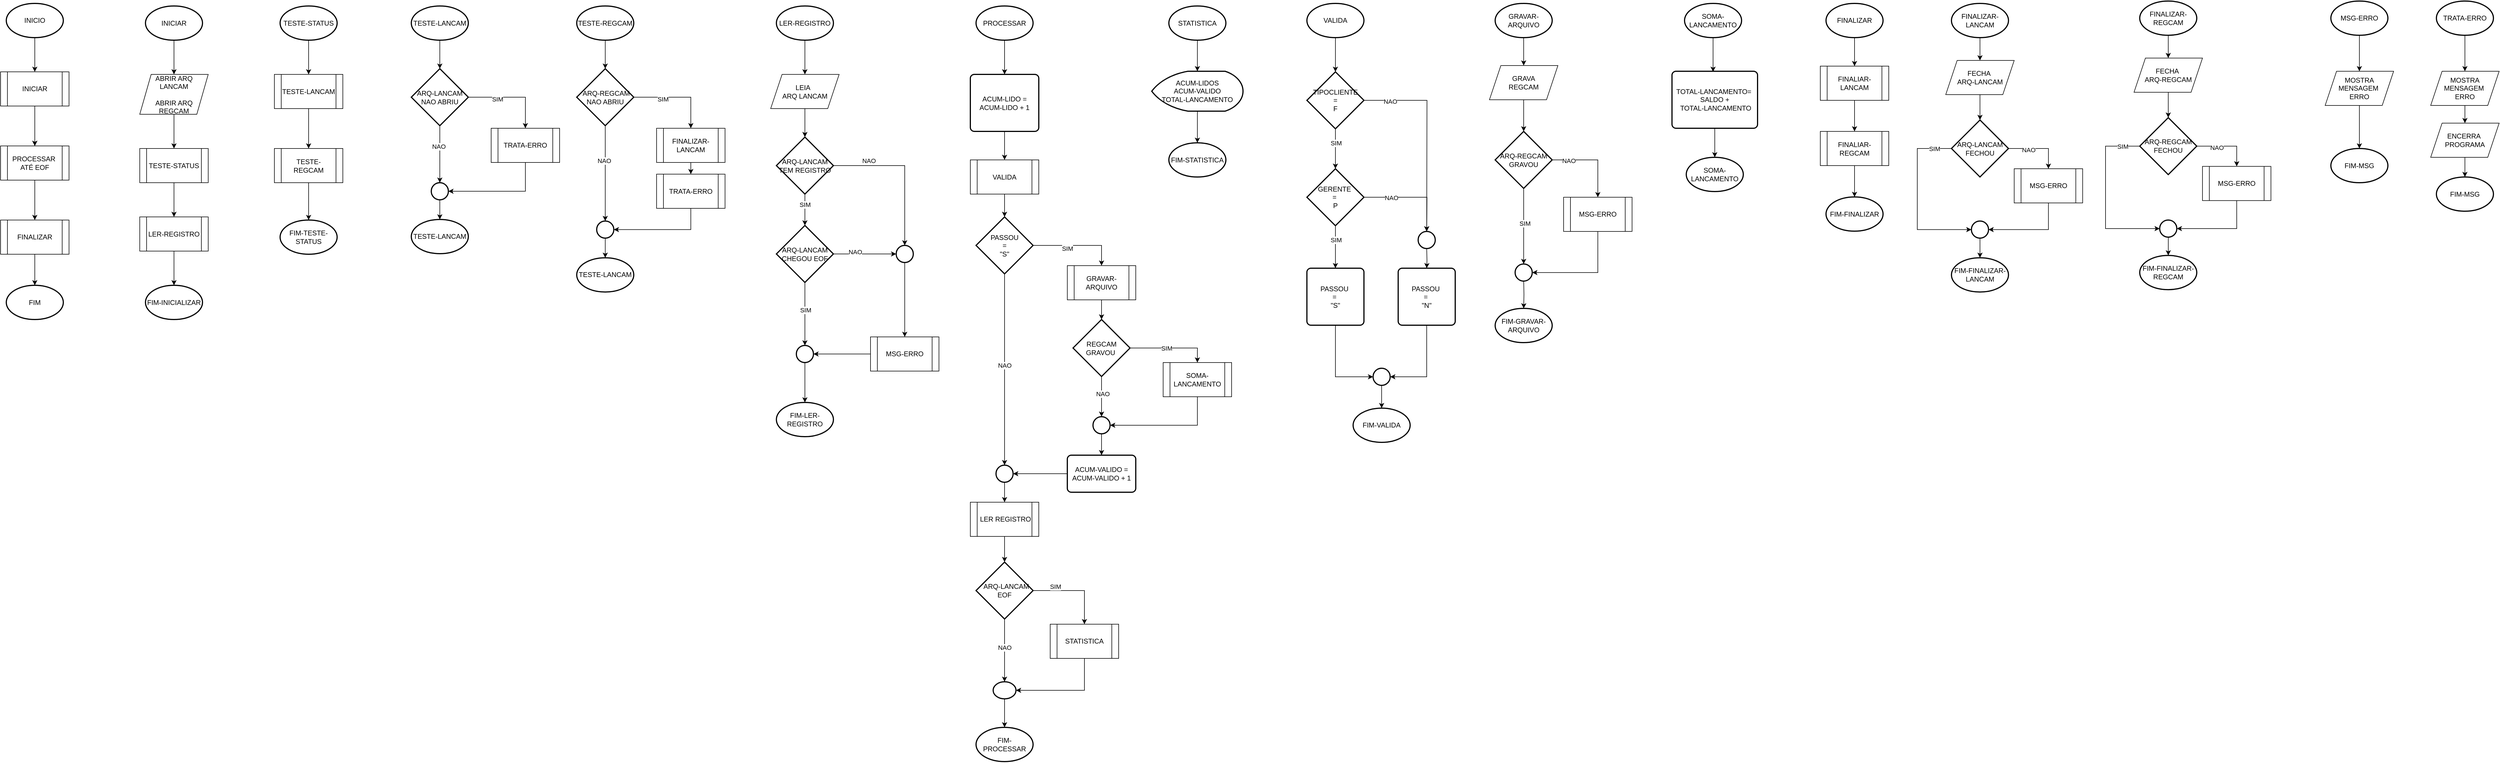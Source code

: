 <mxfile version="24.5.3" type="device">
  <diagram name="PRINCIPAL" id="Pz2ejgBKETDfGewVfoZf">
    <mxGraphModel dx="1053" dy="1142" grid="1" gridSize="10" guides="1" tooltips="1" connect="1" arrows="1" fold="1" page="1" pageScale="1" pageWidth="827" pageHeight="1169" math="0" shadow="0">
      <root>
        <mxCell id="0" />
        <mxCell id="1" parent="0" />
        <mxCell id="Fb8rGU0Vb5hr_vx5dvEx-1" value="" style="edgeStyle=orthogonalEdgeStyle;rounded=0;orthogonalLoop=1;jettySize=auto;html=1;" parent="1" source="Fb8rGU0Vb5hr_vx5dvEx-2" target="Fb8rGU0Vb5hr_vx5dvEx-9" edge="1">
          <mxGeometry relative="1" as="geometry" />
        </mxCell>
        <mxCell id="Fb8rGU0Vb5hr_vx5dvEx-2" value="INICIO" style="strokeWidth=2;html=1;shape=mxgraph.flowchart.start_1;whiteSpace=wrap;" parent="1" vertex="1">
          <mxGeometry x="60" y="20" width="100" height="60" as="geometry" />
        </mxCell>
        <mxCell id="Fb8rGU0Vb5hr_vx5dvEx-3" value="" style="edgeStyle=orthogonalEdgeStyle;rounded=0;orthogonalLoop=1;jettySize=auto;html=1;" parent="1" source="Fb8rGU0Vb5hr_vx5dvEx-4" target="Fb8rGU0Vb5hr_vx5dvEx-10" edge="1">
          <mxGeometry relative="1" as="geometry" />
        </mxCell>
        <UserObject label="FINALIZAR" id="Fb8rGU0Vb5hr_vx5dvEx-4">
          <mxCell style="shape=process;whiteSpace=wrap;html=1;backgroundOutline=1;" parent="1" vertex="1">
            <mxGeometry x="50" y="400" width="120" height="60" as="geometry" />
          </mxCell>
        </UserObject>
        <mxCell id="Fb8rGU0Vb5hr_vx5dvEx-5" value="" style="edgeStyle=orthogonalEdgeStyle;rounded=0;orthogonalLoop=1;jettySize=auto;html=1;" parent="1" source="Fb8rGU0Vb5hr_vx5dvEx-6" target="Fb8rGU0Vb5hr_vx5dvEx-4" edge="1">
          <mxGeometry relative="1" as="geometry" />
        </mxCell>
        <UserObject label="PROCESSAR&amp;nbsp;&lt;div&gt;ATÉ EOF&lt;/div&gt;" id="Fb8rGU0Vb5hr_vx5dvEx-6">
          <mxCell style="shape=process;whiteSpace=wrap;html=1;backgroundOutline=1;" parent="1" vertex="1">
            <mxGeometry x="50" y="270" width="120" height="60" as="geometry" />
          </mxCell>
        </UserObject>
        <mxCell id="Fb8rGU0Vb5hr_vx5dvEx-7" value="" style="edgeStyle=orthogonalEdgeStyle;rounded=0;orthogonalLoop=1;jettySize=auto;html=1;" parent="1" source="Fb8rGU0Vb5hr_vx5dvEx-9" target="Fb8rGU0Vb5hr_vx5dvEx-6" edge="1">
          <mxGeometry relative="1" as="geometry" />
        </mxCell>
        <mxCell id="Fb8rGU0Vb5hr_vx5dvEx-8" value="" style="edgeStyle=orthogonalEdgeStyle;rounded=0;orthogonalLoop=1;jettySize=auto;html=1;" parent="1" source="Fb8rGU0Vb5hr_vx5dvEx-9" target="Fb8rGU0Vb5hr_vx5dvEx-6" edge="1">
          <mxGeometry relative="1" as="geometry" />
        </mxCell>
        <UserObject label="INICIAR" id="Fb8rGU0Vb5hr_vx5dvEx-9">
          <mxCell style="shape=process;whiteSpace=wrap;html=1;backgroundOutline=1;" parent="1" vertex="1">
            <mxGeometry x="50" y="140" width="120" height="60" as="geometry" />
          </mxCell>
        </UserObject>
        <mxCell id="Fb8rGU0Vb5hr_vx5dvEx-10" value="FIM" style="strokeWidth=2;html=1;shape=mxgraph.flowchart.start_1;whiteSpace=wrap;" parent="1" vertex="1">
          <mxGeometry x="60" y="514.5" width="100" height="60" as="geometry" />
        </mxCell>
        <mxCell id="Fb8rGU0Vb5hr_vx5dvEx-11" value="" style="edgeStyle=orthogonalEdgeStyle;rounded=0;orthogonalLoop=1;jettySize=auto;html=1;" parent="1" source="Fb8rGU0Vb5hr_vx5dvEx-12" target="Fb8rGU0Vb5hr_vx5dvEx-14" edge="1">
          <mxGeometry relative="1" as="geometry" />
        </mxCell>
        <mxCell id="Fb8rGU0Vb5hr_vx5dvEx-12" value="INICIAR" style="strokeWidth=2;html=1;shape=mxgraph.flowchart.start_1;whiteSpace=wrap;" parent="1" vertex="1">
          <mxGeometry x="304" y="24.5" width="100" height="60" as="geometry" />
        </mxCell>
        <mxCell id="DAHMAMu0Ol-qw6mLWcHy-2" value="" style="edgeStyle=orthogonalEdgeStyle;rounded=0;orthogonalLoop=1;jettySize=auto;html=1;" parent="1" source="Fb8rGU0Vb5hr_vx5dvEx-14" target="DAHMAMu0Ol-qw6mLWcHy-1" edge="1">
          <mxGeometry relative="1" as="geometry" />
        </mxCell>
        <mxCell id="Fb8rGU0Vb5hr_vx5dvEx-14" value="ABRIR ARQ&lt;div&gt;LANCAM&lt;/div&gt;&lt;div&gt;&lt;br&gt;&lt;/div&gt;&lt;div&gt;ABRIR ARQ&lt;/div&gt;&lt;div&gt;REGCAM&lt;/div&gt;" style="shape=parallelogram;perimeter=parallelogramPerimeter;whiteSpace=wrap;html=1;fixedSize=1;" parent="1" vertex="1">
          <mxGeometry x="294" y="144.5" width="120" height="70" as="geometry" />
        </mxCell>
        <mxCell id="Fb8rGU0Vb5hr_vx5dvEx-20" value="FIM-INICIALIZAR" style="strokeWidth=2;html=1;shape=mxgraph.flowchart.start_1;whiteSpace=wrap;" parent="1" vertex="1">
          <mxGeometry x="304" y="514.5" width="100" height="60" as="geometry" />
        </mxCell>
        <mxCell id="Fb8rGU0Vb5hr_vx5dvEx-24" value="" style="edgeStyle=orthogonalEdgeStyle;rounded=0;orthogonalLoop=1;jettySize=auto;html=1;" parent="1" source="Fb8rGU0Vb5hr_vx5dvEx-25" target="Fb8rGU0Vb5hr_vx5dvEx-27" edge="1">
          <mxGeometry relative="1" as="geometry" />
        </mxCell>
        <mxCell id="Fb8rGU0Vb5hr_vx5dvEx-25" value="PROCESSAR" style="strokeWidth=2;html=1;shape=mxgraph.flowchart.start_1;whiteSpace=wrap;" parent="1" vertex="1">
          <mxGeometry x="1760" y="24.5" width="100" height="60" as="geometry" />
        </mxCell>
        <mxCell id="DAHMAMu0Ol-qw6mLWcHy-57" value="" style="edgeStyle=orthogonalEdgeStyle;rounded=0;orthogonalLoop=1;jettySize=auto;html=1;" parent="1" source="Fb8rGU0Vb5hr_vx5dvEx-27" target="DAHMAMu0Ol-qw6mLWcHy-56" edge="1">
          <mxGeometry relative="1" as="geometry" />
        </mxCell>
        <mxCell id="Fb8rGU0Vb5hr_vx5dvEx-27" value="ACUM-LIDO = ACUM-LIDO + 1" style="rounded=1;whiteSpace=wrap;html=1;absoluteArcSize=1;arcSize=14;strokeWidth=2;" parent="1" vertex="1">
          <mxGeometry x="1750" y="144.5" width="120" height="100" as="geometry" />
        </mxCell>
        <mxCell id="Fb8rGU0Vb5hr_vx5dvEx-28" value="FIM-PROCESSAR" style="strokeWidth=2;html=1;shape=mxgraph.flowchart.start_1;whiteSpace=wrap;" parent="1" vertex="1">
          <mxGeometry x="1760" y="1290" width="100" height="60" as="geometry" />
        </mxCell>
        <mxCell id="DAHMAMu0Ol-qw6mLWcHy-101" value="" style="edgeStyle=orthogonalEdgeStyle;rounded=0;orthogonalLoop=1;jettySize=auto;html=1;" parent="1" source="Fb8rGU0Vb5hr_vx5dvEx-30" target="DAHMAMu0Ol-qw6mLWcHy-99" edge="1">
          <mxGeometry relative="1" as="geometry" />
        </mxCell>
        <mxCell id="Fb8rGU0Vb5hr_vx5dvEx-30" value="FINALIZAR" style="strokeWidth=2;html=1;shape=mxgraph.flowchart.start_1;whiteSpace=wrap;" parent="1" vertex="1">
          <mxGeometry x="3250" y="20" width="100" height="60" as="geometry" />
        </mxCell>
        <mxCell id="Fb8rGU0Vb5hr_vx5dvEx-36" value="SOMA-LANCAMENTO" style="strokeWidth=2;html=1;shape=mxgraph.flowchart.start_1;whiteSpace=wrap;" parent="1" vertex="1">
          <mxGeometry x="3002" y="20" width="100" height="60" as="geometry" />
        </mxCell>
        <mxCell id="Fb8rGU0Vb5hr_vx5dvEx-37" value="" style="edgeStyle=orthogonalEdgeStyle;rounded=0;orthogonalLoop=1;jettySize=auto;html=1;" parent="1" source="Fb8rGU0Vb5hr_vx5dvEx-36" edge="1">
          <mxGeometry relative="1" as="geometry">
            <mxPoint x="3052" y="80" as="sourcePoint" />
            <mxPoint x="3052" y="140" as="targetPoint" />
          </mxGeometry>
        </mxCell>
        <mxCell id="Fb8rGU0Vb5hr_vx5dvEx-38" value="SOMA-LANCAMENTO" style="strokeWidth=2;html=1;shape=mxgraph.flowchart.start_1;whiteSpace=wrap;" parent="1" vertex="1">
          <mxGeometry x="3005" y="290" width="100" height="60" as="geometry" />
        </mxCell>
        <mxCell id="Fb8rGU0Vb5hr_vx5dvEx-48" value="" style="edgeStyle=orthogonalEdgeStyle;rounded=0;orthogonalLoop=1;jettySize=auto;html=1;exitX=0.5;exitY=1;exitDx=0;exitDy=0;exitPerimeter=0;" parent="1" source="Fb8rGU0Vb5hr_vx5dvEx-49" target="Fb8rGU0Vb5hr_vx5dvEx-51" edge="1">
          <mxGeometry relative="1" as="geometry" />
        </mxCell>
        <mxCell id="Fb8rGU0Vb5hr_vx5dvEx-49" value="MSG-ERRO" style="strokeWidth=2;html=1;shape=mxgraph.flowchart.start_1;whiteSpace=wrap;" parent="1" vertex="1">
          <mxGeometry x="4135" y="15.87" width="100" height="60" as="geometry" />
        </mxCell>
        <mxCell id="Fb8rGU0Vb5hr_vx5dvEx-50" value="" style="edgeStyle=orthogonalEdgeStyle;rounded=0;orthogonalLoop=1;jettySize=auto;html=1;" parent="1" source="Fb8rGU0Vb5hr_vx5dvEx-51" target="Fb8rGU0Vb5hr_vx5dvEx-52" edge="1">
          <mxGeometry relative="1" as="geometry" />
        </mxCell>
        <mxCell id="Fb8rGU0Vb5hr_vx5dvEx-51" value="MOSTRA MENSAGEM&amp;nbsp;&lt;div&gt;ERRO&lt;/div&gt;" style="shape=parallelogram;perimeter=parallelogramPerimeter;whiteSpace=wrap;html=1;fixedSize=1;" parent="1" vertex="1">
          <mxGeometry x="4125" y="139" width="120" height="60" as="geometry" />
        </mxCell>
        <mxCell id="Fb8rGU0Vb5hr_vx5dvEx-52" value="FIM-MSG" style="strokeWidth=2;html=1;shape=mxgraph.flowchart.start_1;whiteSpace=wrap;" parent="1" vertex="1">
          <mxGeometry x="4135" y="274.5" width="100" height="60" as="geometry" />
        </mxCell>
        <mxCell id="DAHMAMu0Ol-qw6mLWcHy-60" style="edgeStyle=orthogonalEdgeStyle;rounded=0;orthogonalLoop=1;jettySize=auto;html=1;entryX=0.5;entryY=0;entryDx=0;entryDy=0;" parent="1" source="Fb8rGU0Vb5hr_vx5dvEx-53" target="DAHMAMu0Ol-qw6mLWcHy-59" edge="1">
          <mxGeometry relative="1" as="geometry" />
        </mxCell>
        <mxCell id="DAHMAMu0Ol-qw6mLWcHy-61" value="SIM" style="edgeLabel;html=1;align=center;verticalAlign=middle;resizable=0;points=[];" parent="DAHMAMu0Ol-qw6mLWcHy-60" vertex="1" connectable="0">
          <mxGeometry x="-0.241" y="-5" relative="1" as="geometry">
            <mxPoint x="1" as="offset" />
          </mxGeometry>
        </mxCell>
        <mxCell id="Fb8rGU0Vb5hr_vx5dvEx-53" value="PASSOU&lt;div&gt;=&lt;/div&gt;&lt;div&gt;&quot;S&quot;&lt;/div&gt;" style="strokeWidth=2;html=1;shape=mxgraph.flowchart.decision;whiteSpace=wrap;" parent="1" vertex="1">
          <mxGeometry x="1760" y="394.5" width="100" height="100" as="geometry" />
        </mxCell>
        <mxCell id="Fb8rGU0Vb5hr_vx5dvEx-54" value="" style="edgeStyle=orthogonalEdgeStyle;rounded=0;orthogonalLoop=1;jettySize=auto;html=1;" parent="1" source="Fb8rGU0Vb5hr_vx5dvEx-55" target="Fb8rGU0Vb5hr_vx5dvEx-38" edge="1">
          <mxGeometry relative="1" as="geometry" />
        </mxCell>
        <mxCell id="Fb8rGU0Vb5hr_vx5dvEx-55" value="TOTAL-LANCAMENTO=&amp;nbsp;&lt;div&gt;SALDO +&lt;div&gt;&amp;nbsp;TOTAL-LANCAMENTO&lt;/div&gt;&lt;/div&gt;" style="rounded=1;whiteSpace=wrap;html=1;absoluteArcSize=1;arcSize=14;strokeWidth=2;" parent="1" vertex="1">
          <mxGeometry x="2980" y="139" width="150" height="100" as="geometry" />
        </mxCell>
        <mxCell id="Fb8rGU0Vb5hr_vx5dvEx-61" style="edgeStyle=orthogonalEdgeStyle;rounded=0;orthogonalLoop=1;jettySize=auto;html=1;entryX=0.5;entryY=0;entryDx=0;entryDy=0;entryPerimeter=0;" parent="1" source="Fb8rGU0Vb5hr_vx5dvEx-53" target="DRe-W-lcG_uYv3L1L5YB-7" edge="1">
          <mxGeometry relative="1" as="geometry">
            <mxPoint x="1810" y="825" as="targetPoint" />
          </mxGeometry>
        </mxCell>
        <mxCell id="Fb8rGU0Vb5hr_vx5dvEx-62" value="NAO" style="edgeLabel;html=1;align=center;verticalAlign=middle;resizable=0;points=[];" parent="Fb8rGU0Vb5hr_vx5dvEx-61" vertex="1" connectable="0">
          <mxGeometry x="-0.051" relative="1" as="geometry">
            <mxPoint y="1" as="offset" />
          </mxGeometry>
        </mxCell>
        <mxCell id="Fb8rGU0Vb5hr_vx5dvEx-63" value="" style="edgeStyle=orthogonalEdgeStyle;rounded=0;orthogonalLoop=1;jettySize=auto;html=1;" parent="1" source="DRe-W-lcG_uYv3L1L5YB-7" target="Fb8rGU0Vb5hr_vx5dvEx-64" edge="1">
          <mxGeometry relative="1" as="geometry">
            <mxPoint x="1810" y="855" as="sourcePoint" />
            <mxPoint x="1810" y="985" as="targetPoint" />
          </mxGeometry>
        </mxCell>
        <mxCell id="DAHMAMu0Ol-qw6mLWcHy-68" value="" style="edgeStyle=orthogonalEdgeStyle;rounded=0;orthogonalLoop=1;jettySize=auto;html=1;" parent="1" source="Fb8rGU0Vb5hr_vx5dvEx-64" target="DAHMAMu0Ol-qw6mLWcHy-67" edge="1">
          <mxGeometry relative="1" as="geometry" />
        </mxCell>
        <UserObject label="&amp;nbsp;LER REGISTRO" id="Fb8rGU0Vb5hr_vx5dvEx-64">
          <mxCell style="shape=process;whiteSpace=wrap;html=1;backgroundOutline=1;" parent="1" vertex="1">
            <mxGeometry x="1750" y="895" width="120" height="60" as="geometry" />
          </mxCell>
        </UserObject>
        <mxCell id="Fb8rGU0Vb5hr_vx5dvEx-73" value="" style="edgeStyle=orthogonalEdgeStyle;rounded=0;orthogonalLoop=1;jettySize=auto;html=1;" parent="1" source="Fb8rGU0Vb5hr_vx5dvEx-74" target="Fb8rGU0Vb5hr_vx5dvEx-77" edge="1">
          <mxGeometry relative="1" as="geometry" />
        </mxCell>
        <mxCell id="Fb8rGU0Vb5hr_vx5dvEx-74" value="VALIDA" style="strokeWidth=2;html=1;shape=mxgraph.flowchart.start_1;whiteSpace=wrap;" parent="1" vertex="1">
          <mxGeometry x="2340" y="20" width="100" height="60" as="geometry" />
        </mxCell>
        <mxCell id="Fb8rGU0Vb5hr_vx5dvEx-75" value="" style="edgeStyle=orthogonalEdgeStyle;rounded=0;orthogonalLoop=1;jettySize=auto;html=1;" parent="1" source="Fb8rGU0Vb5hr_vx5dvEx-77" target="Fb8rGU0Vb5hr_vx5dvEx-80" edge="1">
          <mxGeometry relative="1" as="geometry" />
        </mxCell>
        <mxCell id="Fb8rGU0Vb5hr_vx5dvEx-76" value="SIM" style="edgeLabel;html=1;align=center;verticalAlign=middle;resizable=0;points=[];" parent="Fb8rGU0Vb5hr_vx5dvEx-75" vertex="1" connectable="0">
          <mxGeometry x="-0.267" y="1" relative="1" as="geometry">
            <mxPoint y="-1" as="offset" />
          </mxGeometry>
        </mxCell>
        <mxCell id="Fb8rGU0Vb5hr_vx5dvEx-77" value="TIPOCLIENTE&lt;div&gt;=&lt;/div&gt;&lt;div&gt;F&lt;/div&gt;" style="strokeWidth=2;html=1;shape=mxgraph.flowchart.decision;whiteSpace=wrap;" parent="1" vertex="1">
          <mxGeometry x="2340" y="140" width="100" height="100" as="geometry" />
        </mxCell>
        <mxCell id="Fb8rGU0Vb5hr_vx5dvEx-78" value="" style="edgeStyle=orthogonalEdgeStyle;rounded=0;orthogonalLoop=1;jettySize=auto;html=1;" parent="1" source="Fb8rGU0Vb5hr_vx5dvEx-80" target="Fb8rGU0Vb5hr_vx5dvEx-81" edge="1">
          <mxGeometry relative="1" as="geometry" />
        </mxCell>
        <mxCell id="Fb8rGU0Vb5hr_vx5dvEx-79" value="SIM" style="edgeLabel;html=1;align=center;verticalAlign=middle;resizable=0;points=[];" parent="Fb8rGU0Vb5hr_vx5dvEx-78" vertex="1" connectable="0">
          <mxGeometry x="-0.341" y="1" relative="1" as="geometry">
            <mxPoint as="offset" />
          </mxGeometry>
        </mxCell>
        <mxCell id="Fb8rGU0Vb5hr_vx5dvEx-80" value="GERENTE&amp;nbsp;&lt;div&gt;=&amp;nbsp;&lt;/div&gt;&lt;div&gt;P&lt;/div&gt;" style="strokeWidth=2;html=1;shape=mxgraph.flowchart.decision;whiteSpace=wrap;" parent="1" vertex="1">
          <mxGeometry x="2340" y="310" width="100" height="100" as="geometry" />
        </mxCell>
        <mxCell id="Fb8rGU0Vb5hr_vx5dvEx-81" value="PASSOU&amp;nbsp;&lt;div&gt;=&amp;nbsp;&lt;/div&gt;&lt;div&gt;&quot;S&quot;&lt;/div&gt;" style="rounded=1;whiteSpace=wrap;html=1;absoluteArcSize=1;arcSize=14;strokeWidth=2;" parent="1" vertex="1">
          <mxGeometry x="2340" y="484.5" width="100" height="100" as="geometry" />
        </mxCell>
        <mxCell id="Fb8rGU0Vb5hr_vx5dvEx-82" value="" style="edgeStyle=orthogonalEdgeStyle;rounded=0;orthogonalLoop=1;jettySize=auto;html=1;" parent="1" source="DRe-W-lcG_uYv3L1L5YB-10" target="Fb8rGU0Vb5hr_vx5dvEx-93" edge="1">
          <mxGeometry relative="1" as="geometry">
            <mxPoint x="2471" y="670" as="sourcePoint" />
          </mxGeometry>
        </mxCell>
        <mxCell id="Fb8rGU0Vb5hr_vx5dvEx-84" value="" style="edgeStyle=orthogonalEdgeStyle;rounded=0;orthogonalLoop=1;jettySize=auto;html=1;" parent="1" target="Fb8rGU0Vb5hr_vx5dvEx-87" edge="1">
          <mxGeometry relative="1" as="geometry">
            <mxPoint x="2550" y="450" as="sourcePoint" />
          </mxGeometry>
        </mxCell>
        <mxCell id="Fb8rGU0Vb5hr_vx5dvEx-85" style="edgeStyle=orthogonalEdgeStyle;rounded=0;orthogonalLoop=1;jettySize=auto;html=1;entryX=0.5;entryY=0;entryDx=0;entryDy=0;entryPerimeter=0;" parent="1" source="Fb8rGU0Vb5hr_vx5dvEx-80" edge="1">
          <mxGeometry relative="1" as="geometry">
            <mxPoint x="2550" y="420" as="targetPoint" />
          </mxGeometry>
        </mxCell>
        <mxCell id="Fb8rGU0Vb5hr_vx5dvEx-86" value="NAO" style="edgeLabel;html=1;align=center;verticalAlign=middle;resizable=0;points=[];" parent="Fb8rGU0Vb5hr_vx5dvEx-85" vertex="1" connectable="0">
          <mxGeometry x="-0.443" y="-1" relative="1" as="geometry">
            <mxPoint as="offset" />
          </mxGeometry>
        </mxCell>
        <mxCell id="Fb8rGU0Vb5hr_vx5dvEx-87" value="PASSOU&amp;nbsp;&lt;div&gt;=&amp;nbsp;&lt;/div&gt;&lt;div&gt;&quot;N&quot;&lt;/div&gt;" style="rounded=1;whiteSpace=wrap;html=1;absoluteArcSize=1;arcSize=14;strokeWidth=2;" parent="1" vertex="1">
          <mxGeometry x="2500" y="484.5" width="100" height="100" as="geometry" />
        </mxCell>
        <mxCell id="Fb8rGU0Vb5hr_vx5dvEx-88" value="" style="edgeStyle=orthogonalEdgeStyle;rounded=0;orthogonalLoop=1;jettySize=auto;html=1;" parent="1" source="Fb8rGU0Vb5hr_vx5dvEx-77" edge="1">
          <mxGeometry relative="1" as="geometry">
            <mxPoint x="2440" y="190" as="sourcePoint" />
            <mxPoint x="2550" y="420" as="targetPoint" />
          </mxGeometry>
        </mxCell>
        <mxCell id="Fb8rGU0Vb5hr_vx5dvEx-89" value="NAO" style="edgeLabel;html=1;align=center;verticalAlign=middle;resizable=0;points=[];" parent="Fb8rGU0Vb5hr_vx5dvEx-88" vertex="1" connectable="0">
          <mxGeometry x="-0.73" y="-2" relative="1" as="geometry">
            <mxPoint as="offset" />
          </mxGeometry>
        </mxCell>
        <mxCell id="Fb8rGU0Vb5hr_vx5dvEx-91" style="edgeStyle=orthogonalEdgeStyle;rounded=0;orthogonalLoop=1;jettySize=auto;html=1;entryX=0;entryY=0.5;entryDx=0;entryDy=0;entryPerimeter=0;exitX=0.5;exitY=1;exitDx=0;exitDy=0;" parent="1" source="Fb8rGU0Vb5hr_vx5dvEx-81" target="DRe-W-lcG_uYv3L1L5YB-10" edge="1">
          <mxGeometry relative="1" as="geometry">
            <mxPoint x="2451" y="655" as="targetPoint" />
          </mxGeometry>
        </mxCell>
        <mxCell id="Fb8rGU0Vb5hr_vx5dvEx-92" style="edgeStyle=orthogonalEdgeStyle;rounded=0;orthogonalLoop=1;jettySize=auto;html=1;entryX=1;entryY=0.5;entryDx=0;entryDy=0;entryPerimeter=0;exitX=0.5;exitY=1;exitDx=0;exitDy=0;" parent="1" source="Fb8rGU0Vb5hr_vx5dvEx-87" target="DRe-W-lcG_uYv3L1L5YB-10" edge="1">
          <mxGeometry relative="1" as="geometry">
            <mxPoint x="2491" y="655" as="targetPoint" />
          </mxGeometry>
        </mxCell>
        <mxCell id="Fb8rGU0Vb5hr_vx5dvEx-93" value="FIM-VALIDA" style="strokeWidth=2;html=1;shape=mxgraph.flowchart.start_1;whiteSpace=wrap;" parent="1" vertex="1">
          <mxGeometry x="2421" y="730" width="100" height="60" as="geometry" />
        </mxCell>
        <mxCell id="DAHMAMu0Ol-qw6mLWcHy-5" value="" style="edgeStyle=orthogonalEdgeStyle;rounded=0;orthogonalLoop=1;jettySize=auto;html=1;" parent="1" source="DAHMAMu0Ol-qw6mLWcHy-1" target="DAHMAMu0Ol-qw6mLWcHy-3" edge="1">
          <mxGeometry relative="1" as="geometry" />
        </mxCell>
        <mxCell id="DAHMAMu0Ol-qw6mLWcHy-1" value="TESTE-STATUS" style="shape=process;whiteSpace=wrap;html=1;backgroundOutline=1;" parent="1" vertex="1">
          <mxGeometry x="294" y="274.5" width="120" height="60" as="geometry" />
        </mxCell>
        <mxCell id="DAHMAMu0Ol-qw6mLWcHy-4" value="" style="edgeStyle=orthogonalEdgeStyle;rounded=0;orthogonalLoop=1;jettySize=auto;html=1;" parent="1" source="DAHMAMu0Ol-qw6mLWcHy-3" target="Fb8rGU0Vb5hr_vx5dvEx-20" edge="1">
          <mxGeometry relative="1" as="geometry" />
        </mxCell>
        <mxCell id="DAHMAMu0Ol-qw6mLWcHy-3" value="LER-REGISTRO" style="shape=process;whiteSpace=wrap;html=1;backgroundOutline=1;" parent="1" vertex="1">
          <mxGeometry x="294" y="394.5" width="120" height="60" as="geometry" />
        </mxCell>
        <mxCell id="DAHMAMu0Ol-qw6mLWcHy-15" value="" style="edgeStyle=orthogonalEdgeStyle;rounded=0;orthogonalLoop=1;jettySize=auto;html=1;" parent="1" source="DAHMAMu0Ol-qw6mLWcHy-7" target="DAHMAMu0Ol-qw6mLWcHy-12" edge="1">
          <mxGeometry relative="1" as="geometry" />
        </mxCell>
        <mxCell id="DAHMAMu0Ol-qw6mLWcHy-7" value="TESTE-STATUS" style="strokeWidth=2;html=1;shape=mxgraph.flowchart.start_1;whiteSpace=wrap;" parent="1" vertex="1">
          <mxGeometry x="540" y="24.5" width="100" height="60" as="geometry" />
        </mxCell>
        <mxCell id="DAHMAMu0Ol-qw6mLWcHy-10" value="FIM-TESTE-STATUS" style="strokeWidth=2;html=1;shape=mxgraph.flowchart.start_1;whiteSpace=wrap;" parent="1" vertex="1">
          <mxGeometry x="540" y="400" width="100" height="60" as="geometry" />
        </mxCell>
        <mxCell id="DAHMAMu0Ol-qw6mLWcHy-11" value="" style="edgeStyle=orthogonalEdgeStyle;rounded=0;orthogonalLoop=1;jettySize=auto;html=1;" parent="1" source="DAHMAMu0Ol-qw6mLWcHy-12" target="DAHMAMu0Ol-qw6mLWcHy-14" edge="1">
          <mxGeometry relative="1" as="geometry" />
        </mxCell>
        <mxCell id="DAHMAMu0Ol-qw6mLWcHy-12" value="TESTE-LANCAM" style="shape=process;whiteSpace=wrap;html=1;backgroundOutline=1;" parent="1" vertex="1">
          <mxGeometry x="530" y="144.5" width="120" height="60" as="geometry" />
        </mxCell>
        <mxCell id="DAHMAMu0Ol-qw6mLWcHy-13" value="" style="edgeStyle=orthogonalEdgeStyle;rounded=0;orthogonalLoop=1;jettySize=auto;html=1;" parent="1" source="DAHMAMu0Ol-qw6mLWcHy-14" target="DAHMAMu0Ol-qw6mLWcHy-10" edge="1">
          <mxGeometry relative="1" as="geometry" />
        </mxCell>
        <mxCell id="DAHMAMu0Ol-qw6mLWcHy-14" value="TESTE-REGCAM" style="shape=process;whiteSpace=wrap;html=1;backgroundOutline=1;" parent="1" vertex="1">
          <mxGeometry x="530" y="274.5" width="120" height="60" as="geometry" />
        </mxCell>
        <mxCell id="DAHMAMu0Ol-qw6mLWcHy-16" value="" style="edgeStyle=orthogonalEdgeStyle;rounded=0;orthogonalLoop=1;jettySize=auto;html=1;" parent="1" source="DAHMAMu0Ol-qw6mLWcHy-17" edge="1">
          <mxGeometry relative="1" as="geometry">
            <mxPoint x="1460.0" y="144.5" as="targetPoint" />
          </mxGeometry>
        </mxCell>
        <mxCell id="DAHMAMu0Ol-qw6mLWcHy-17" value="LER-REGISTRO" style="strokeWidth=2;html=1;shape=mxgraph.flowchart.start_1;whiteSpace=wrap;" parent="1" vertex="1">
          <mxGeometry x="1410" y="24.5" width="100" height="60" as="geometry" />
        </mxCell>
        <mxCell id="DAHMAMu0Ol-qw6mLWcHy-18" value="FIM-LER-REGISTRO" style="strokeWidth=2;html=1;shape=mxgraph.flowchart.start_1;whiteSpace=wrap;" parent="1" vertex="1">
          <mxGeometry x="1410" y="720" width="100" height="60" as="geometry" />
        </mxCell>
        <mxCell id="DAHMAMu0Ol-qw6mLWcHy-48" value="" style="edgeStyle=orthogonalEdgeStyle;rounded=0;orthogonalLoop=1;jettySize=auto;html=1;" parent="1" source="DAHMAMu0Ol-qw6mLWcHy-23" target="DAHMAMu0Ol-qw6mLWcHy-27" edge="1">
          <mxGeometry relative="1" as="geometry" />
        </mxCell>
        <mxCell id="DAHMAMu0Ol-qw6mLWcHy-23" value="LEIA&amp;nbsp;&amp;nbsp;&lt;div&gt;ARQ LANCAM&lt;/div&gt;" style="shape=parallelogram;perimeter=parallelogramPerimeter;whiteSpace=wrap;html=1;fixedSize=1;" parent="1" vertex="1">
          <mxGeometry x="1400" y="144.5" width="120" height="60" as="geometry" />
        </mxCell>
        <mxCell id="DAHMAMu0Ol-qw6mLWcHy-29" value="" style="edgeStyle=orthogonalEdgeStyle;rounded=0;orthogonalLoop=1;jettySize=auto;html=1;" parent="1" source="DAHMAMu0Ol-qw6mLWcHy-27" target="DAHMAMu0Ol-qw6mLWcHy-28" edge="1">
          <mxGeometry relative="1" as="geometry" />
        </mxCell>
        <mxCell id="DAHMAMu0Ol-qw6mLWcHy-30" value="SIM" style="edgeLabel;html=1;align=center;verticalAlign=middle;resizable=0;points=[];" parent="DAHMAMu0Ol-qw6mLWcHy-29" vertex="1" connectable="0">
          <mxGeometry x="-0.303" relative="1" as="geometry">
            <mxPoint y="-1" as="offset" />
          </mxGeometry>
        </mxCell>
        <mxCell id="DAHMAMu0Ol-qw6mLWcHy-41" style="edgeStyle=orthogonalEdgeStyle;rounded=0;orthogonalLoop=1;jettySize=auto;html=1;entryX=0.5;entryY=0;entryDx=0;entryDy=0;entryPerimeter=0;" parent="1" source="DAHMAMu0Ol-qw6mLWcHy-27" target="DAHMAMu0Ol-qw6mLWcHy-45" edge="1">
          <mxGeometry relative="1" as="geometry">
            <mxPoint x="1670" y="430" as="targetPoint" />
          </mxGeometry>
        </mxCell>
        <mxCell id="DAHMAMu0Ol-qw6mLWcHy-42" value="NAO" style="edgeLabel;html=1;align=center;verticalAlign=middle;resizable=0;points=[];" parent="DAHMAMu0Ol-qw6mLWcHy-41" vertex="1" connectable="0">
          <mxGeometry x="-0.535" y="9" relative="1" as="geometry">
            <mxPoint as="offset" />
          </mxGeometry>
        </mxCell>
        <mxCell id="DAHMAMu0Ol-qw6mLWcHy-27" value="ARQ-LANCAM&lt;div&gt;TEM REGISTRO&lt;/div&gt;" style="strokeWidth=2;html=1;shape=mxgraph.flowchart.decision;whiteSpace=wrap;" parent="1" vertex="1">
          <mxGeometry x="1410" y="254.5" width="100" height="100" as="geometry" />
        </mxCell>
        <mxCell id="DAHMAMu0Ol-qw6mLWcHy-36" value="" style="edgeStyle=orthogonalEdgeStyle;rounded=0;orthogonalLoop=1;jettySize=auto;html=1;" parent="1" source="DAHMAMu0Ol-qw6mLWcHy-28" target="DAHMAMu0Ol-qw6mLWcHy-35" edge="1">
          <mxGeometry relative="1" as="geometry" />
        </mxCell>
        <mxCell id="DAHMAMu0Ol-qw6mLWcHy-38" value="SIM" style="edgeLabel;html=1;align=center;verticalAlign=middle;resizable=0;points=[];" parent="DAHMAMu0Ol-qw6mLWcHy-36" vertex="1" connectable="0">
          <mxGeometry x="-0.11" y="1" relative="1" as="geometry">
            <mxPoint y="-1" as="offset" />
          </mxGeometry>
        </mxCell>
        <mxCell id="DAHMAMu0Ol-qw6mLWcHy-39" value="" style="edgeStyle=orthogonalEdgeStyle;rounded=0;orthogonalLoop=1;jettySize=auto;html=1;entryX=0;entryY=0.5;entryDx=0;entryDy=0;entryPerimeter=0;" parent="1" source="DAHMAMu0Ol-qw6mLWcHy-28" target="DAHMAMu0Ol-qw6mLWcHy-45" edge="1">
          <mxGeometry relative="1" as="geometry">
            <mxPoint x="1610" y="460" as="targetPoint" />
          </mxGeometry>
        </mxCell>
        <mxCell id="DAHMAMu0Ol-qw6mLWcHy-40" value="NAO" style="edgeLabel;html=1;align=center;verticalAlign=middle;resizable=0;points=[];" parent="DAHMAMu0Ol-qw6mLWcHy-39" vertex="1" connectable="0">
          <mxGeometry x="-0.31" y="4" relative="1" as="geometry">
            <mxPoint as="offset" />
          </mxGeometry>
        </mxCell>
        <mxCell id="DAHMAMu0Ol-qw6mLWcHy-28" value="ARQ-LANCAM&lt;div&gt;CHEGOU EOF&lt;/div&gt;" style="strokeWidth=2;html=1;shape=mxgraph.flowchart.decision;whiteSpace=wrap;" parent="1" vertex="1">
          <mxGeometry x="1410" y="409.5" width="100" height="100" as="geometry" />
        </mxCell>
        <mxCell id="DAHMAMu0Ol-qw6mLWcHy-37" value="" style="edgeStyle=orthogonalEdgeStyle;rounded=0;orthogonalLoop=1;jettySize=auto;html=1;" parent="1" source="DAHMAMu0Ol-qw6mLWcHy-35" target="DAHMAMu0Ol-qw6mLWcHy-18" edge="1">
          <mxGeometry relative="1" as="geometry" />
        </mxCell>
        <mxCell id="DAHMAMu0Ol-qw6mLWcHy-35" value="" style="strokeWidth=2;html=1;shape=mxgraph.flowchart.start_2;whiteSpace=wrap;" parent="1" vertex="1">
          <mxGeometry x="1445" y="620" width="30" height="30" as="geometry" />
        </mxCell>
        <mxCell id="DAHMAMu0Ol-qw6mLWcHy-47" value="" style="edgeStyle=orthogonalEdgeStyle;rounded=0;orthogonalLoop=1;jettySize=auto;html=1;" parent="1" source="DAHMAMu0Ol-qw6mLWcHy-43" target="DAHMAMu0Ol-qw6mLWcHy-35" edge="1">
          <mxGeometry relative="1" as="geometry" />
        </mxCell>
        <mxCell id="DAHMAMu0Ol-qw6mLWcHy-43" value="MSG-ERRO" style="shape=process;whiteSpace=wrap;html=1;backgroundOutline=1;" parent="1" vertex="1">
          <mxGeometry x="1575" y="605" width="120" height="60" as="geometry" />
        </mxCell>
        <mxCell id="DAHMAMu0Ol-qw6mLWcHy-46" style="edgeStyle=orthogonalEdgeStyle;rounded=0;orthogonalLoop=1;jettySize=auto;html=1;entryX=0.5;entryY=0;entryDx=0;entryDy=0;" parent="1" source="DAHMAMu0Ol-qw6mLWcHy-45" target="DAHMAMu0Ol-qw6mLWcHy-43" edge="1">
          <mxGeometry relative="1" as="geometry" />
        </mxCell>
        <mxCell id="DAHMAMu0Ol-qw6mLWcHy-45" value="" style="strokeWidth=2;html=1;shape=mxgraph.flowchart.start_2;whiteSpace=wrap;" parent="1" vertex="1">
          <mxGeometry x="1620" y="444.5" width="30" height="30" as="geometry" />
        </mxCell>
        <mxCell id="DAHMAMu0Ol-qw6mLWcHy-58" value="" style="edgeStyle=orthogonalEdgeStyle;rounded=0;orthogonalLoop=1;jettySize=auto;html=1;" parent="1" source="DAHMAMu0Ol-qw6mLWcHy-56" target="Fb8rGU0Vb5hr_vx5dvEx-53" edge="1">
          <mxGeometry relative="1" as="geometry" />
        </mxCell>
        <mxCell id="DAHMAMu0Ol-qw6mLWcHy-56" value="VALIDA" style="shape=process;whiteSpace=wrap;html=1;backgroundOutline=1;" parent="1" vertex="1">
          <mxGeometry x="1750" y="294.5" width="120" height="60" as="geometry" />
        </mxCell>
        <mxCell id="a9pxLpY7ujTMrCNamdjX-9" value="" style="edgeStyle=orthogonalEdgeStyle;rounded=0;orthogonalLoop=1;jettySize=auto;html=1;" edge="1" parent="1" source="DAHMAMu0Ol-qw6mLWcHy-59" target="a9pxLpY7ujTMrCNamdjX-8">
          <mxGeometry relative="1" as="geometry" />
        </mxCell>
        <mxCell id="DAHMAMu0Ol-qw6mLWcHy-59" value="GRAVAR-ARQUIVO" style="shape=process;whiteSpace=wrap;html=1;backgroundOutline=1;" parent="1" vertex="1">
          <mxGeometry x="1920" y="480" width="120" height="60" as="geometry" />
        </mxCell>
        <mxCell id="DAHMAMu0Ol-qw6mLWcHy-62" value="SOMA-LANCAMENTO" style="shape=process;whiteSpace=wrap;html=1;backgroundOutline=1;" parent="1" vertex="1">
          <mxGeometry x="2088" y="650" width="120" height="60" as="geometry" />
        </mxCell>
        <mxCell id="DAHMAMu0Ol-qw6mLWcHy-64" value="ACUM-VALIDO = ACUM-VALIDO + 1" style="rounded=1;whiteSpace=wrap;html=1;absoluteArcSize=1;arcSize=14;strokeWidth=2;" parent="1" vertex="1">
          <mxGeometry x="1920" y="812.5" width="120" height="65" as="geometry" />
        </mxCell>
        <mxCell id="DAHMAMu0Ol-qw6mLWcHy-70" style="edgeStyle=orthogonalEdgeStyle;rounded=0;orthogonalLoop=1;jettySize=auto;html=1;entryX=0.5;entryY=0;entryDx=0;entryDy=0;" parent="1" source="DAHMAMu0Ol-qw6mLWcHy-67" target="DAHMAMu0Ol-qw6mLWcHy-69" edge="1">
          <mxGeometry relative="1" as="geometry" />
        </mxCell>
        <mxCell id="DAHMAMu0Ol-qw6mLWcHy-74" value="SIM" style="edgeLabel;html=1;align=center;verticalAlign=middle;resizable=0;points=[];" parent="DAHMAMu0Ol-qw6mLWcHy-70" vertex="1" connectable="0">
          <mxGeometry x="-0.499" y="7" relative="1" as="geometry">
            <mxPoint x="1" as="offset" />
          </mxGeometry>
        </mxCell>
        <mxCell id="DAHMAMu0Ol-qw6mLWcHy-67" value="&lt;div&gt;&lt;span style=&quot;background-color: initial;&quot;&gt;&amp;nbsp; ARQ-LANCAM&lt;/span&gt;&lt;br&gt;&lt;/div&gt;&lt;div&gt;EOF&lt;/div&gt;" style="strokeWidth=2;html=1;shape=mxgraph.flowchart.decision;whiteSpace=wrap;" parent="1" vertex="1">
          <mxGeometry x="1760" y="1000" width="100" height="100" as="geometry" />
        </mxCell>
        <mxCell id="DAHMAMu0Ol-qw6mLWcHy-69" value="STATISTICA" style="shape=process;whiteSpace=wrap;html=1;backgroundOutline=1;" parent="1" vertex="1">
          <mxGeometry x="1890" y="1109" width="120" height="60" as="geometry" />
        </mxCell>
        <mxCell id="DAHMAMu0Ol-qw6mLWcHy-77" value="" style="edgeStyle=orthogonalEdgeStyle;rounded=0;orthogonalLoop=1;jettySize=auto;html=1;" parent="1" source="DAHMAMu0Ol-qw6mLWcHy-71" target="Fb8rGU0Vb5hr_vx5dvEx-28" edge="1">
          <mxGeometry relative="1" as="geometry" />
        </mxCell>
        <mxCell id="DAHMAMu0Ol-qw6mLWcHy-71" value="" style="strokeWidth=2;html=1;shape=mxgraph.flowchart.start_2;whiteSpace=wrap;" parent="1" vertex="1">
          <mxGeometry x="1790" y="1210" width="40" height="30" as="geometry" />
        </mxCell>
        <mxCell id="DAHMAMu0Ol-qw6mLWcHy-72" style="edgeStyle=orthogonalEdgeStyle;rounded=0;orthogonalLoop=1;jettySize=auto;html=1;entryX=0.5;entryY=0;entryDx=0;entryDy=0;entryPerimeter=0;" parent="1" source="DAHMAMu0Ol-qw6mLWcHy-67" target="DAHMAMu0Ol-qw6mLWcHy-71" edge="1">
          <mxGeometry relative="1" as="geometry" />
        </mxCell>
        <mxCell id="a9pxLpY7ujTMrCNamdjX-24" value="NAO" style="edgeLabel;html=1;align=center;verticalAlign=middle;resizable=0;points=[];" vertex="1" connectable="0" parent="DAHMAMu0Ol-qw6mLWcHy-72">
          <mxGeometry x="-0.088" relative="1" as="geometry">
            <mxPoint as="offset" />
          </mxGeometry>
        </mxCell>
        <mxCell id="DAHMAMu0Ol-qw6mLWcHy-76" style="edgeStyle=orthogonalEdgeStyle;rounded=0;orthogonalLoop=1;jettySize=auto;html=1;entryX=1;entryY=0.5;entryDx=0;entryDy=0;entryPerimeter=0;exitX=0.5;exitY=1;exitDx=0;exitDy=0;" parent="1" source="DAHMAMu0Ol-qw6mLWcHy-69" target="DAHMAMu0Ol-qw6mLWcHy-71" edge="1">
          <mxGeometry relative="1" as="geometry" />
        </mxCell>
        <mxCell id="DAHMAMu0Ol-qw6mLWcHy-80" value="" style="edgeStyle=orthogonalEdgeStyle;rounded=0;orthogonalLoop=1;jettySize=auto;html=1;" parent="1" source="DAHMAMu0Ol-qw6mLWcHy-78" target="DAHMAMu0Ol-qw6mLWcHy-79" edge="1">
          <mxGeometry relative="1" as="geometry" />
        </mxCell>
        <mxCell id="DAHMAMu0Ol-qw6mLWcHy-78" value="STATISTICA" style="strokeWidth=2;html=1;shape=mxgraph.flowchart.start_1;whiteSpace=wrap;" parent="1" vertex="1">
          <mxGeometry x="2098" y="24.5" width="100" height="60" as="geometry" />
        </mxCell>
        <mxCell id="DAHMAMu0Ol-qw6mLWcHy-82" value="" style="edgeStyle=orthogonalEdgeStyle;rounded=0;orthogonalLoop=1;jettySize=auto;html=1;" parent="1" source="DAHMAMu0Ol-qw6mLWcHy-79" target="DAHMAMu0Ol-qw6mLWcHy-81" edge="1">
          <mxGeometry relative="1" as="geometry" />
        </mxCell>
        <mxCell id="DAHMAMu0Ol-qw6mLWcHy-79" value="ACUM-LIDOS&lt;div&gt;ACUM-VALIDO&lt;/div&gt;&lt;div&gt;TOTAL-LANCAMENTO&lt;/div&gt;" style="strokeWidth=2;html=1;shape=mxgraph.flowchart.display;whiteSpace=wrap;" parent="1" vertex="1">
          <mxGeometry x="2068" y="139" width="160" height="70" as="geometry" />
        </mxCell>
        <mxCell id="DAHMAMu0Ol-qw6mLWcHy-81" value="FIM-STATISTICA" style="strokeWidth=2;html=1;shape=mxgraph.flowchart.start_1;whiteSpace=wrap;" parent="1" vertex="1">
          <mxGeometry x="2098" y="264.5" width="100" height="60" as="geometry" />
        </mxCell>
        <mxCell id="DAHMAMu0Ol-qw6mLWcHy-85" value="" style="edgeStyle=orthogonalEdgeStyle;rounded=0;orthogonalLoop=1;jettySize=auto;html=1;" parent="1" source="DAHMAMu0Ol-qw6mLWcHy-83" target="DAHMAMu0Ol-qw6mLWcHy-84" edge="1">
          <mxGeometry relative="1" as="geometry" />
        </mxCell>
        <mxCell id="DAHMAMu0Ol-qw6mLWcHy-83" value="GRAVAR-ARQUIVO" style="strokeWidth=2;html=1;shape=mxgraph.flowchart.start_1;whiteSpace=wrap;" parent="1" vertex="1">
          <mxGeometry x="2670" y="20" width="100" height="60" as="geometry" />
        </mxCell>
        <mxCell id="DAHMAMu0Ol-qw6mLWcHy-87" value="" style="edgeStyle=orthogonalEdgeStyle;rounded=0;orthogonalLoop=1;jettySize=auto;html=1;" parent="1" source="DAHMAMu0Ol-qw6mLWcHy-84" target="DAHMAMu0Ol-qw6mLWcHy-86" edge="1">
          <mxGeometry relative="1" as="geometry" />
        </mxCell>
        <mxCell id="DAHMAMu0Ol-qw6mLWcHy-84" value="GRAVA&lt;div&gt;REGCAM&lt;/div&gt;" style="shape=parallelogram;perimeter=parallelogramPerimeter;whiteSpace=wrap;html=1;fixedSize=1;" parent="1" vertex="1">
          <mxGeometry x="2660" y="129" width="120" height="60" as="geometry" />
        </mxCell>
        <mxCell id="DAHMAMu0Ol-qw6mLWcHy-89" style="edgeStyle=orthogonalEdgeStyle;rounded=0;orthogonalLoop=1;jettySize=auto;html=1;" parent="1" source="DAHMAMu0Ol-qw6mLWcHy-86" target="DAHMAMu0Ol-qw6mLWcHy-88" edge="1">
          <mxGeometry relative="1" as="geometry" />
        </mxCell>
        <mxCell id="DAHMAMu0Ol-qw6mLWcHy-90" value="NAO" style="edgeLabel;html=1;align=center;verticalAlign=middle;resizable=0;points=[];" parent="DAHMAMu0Ol-qw6mLWcHy-89" vertex="1" connectable="0">
          <mxGeometry x="-0.588" y="-1" relative="1" as="geometry">
            <mxPoint x="-1" as="offset" />
          </mxGeometry>
        </mxCell>
        <mxCell id="DAHMAMu0Ol-qw6mLWcHy-86" value="ARQ-REGCAM&lt;div&gt;GRAVOU&lt;/div&gt;" style="strokeWidth=2;html=1;shape=mxgraph.flowchart.decision;whiteSpace=wrap;" parent="1" vertex="1">
          <mxGeometry x="2670" y="244.5" width="100" height="100" as="geometry" />
        </mxCell>
        <mxCell id="DAHMAMu0Ol-qw6mLWcHy-88" value="MSG-ERRO" style="shape=process;whiteSpace=wrap;html=1;backgroundOutline=1;" parent="1" vertex="1">
          <mxGeometry x="2790" y="360" width="120" height="60" as="geometry" />
        </mxCell>
        <mxCell id="DAHMAMu0Ol-qw6mLWcHy-97" value="" style="edgeStyle=orthogonalEdgeStyle;rounded=0;orthogonalLoop=1;jettySize=auto;html=1;" parent="1" target="DAHMAMu0Ol-qw6mLWcHy-96" edge="1">
          <mxGeometry relative="1" as="geometry">
            <mxPoint x="2720" y="505" as="sourcePoint" />
          </mxGeometry>
        </mxCell>
        <mxCell id="DAHMAMu0Ol-qw6mLWcHy-93" style="edgeStyle=orthogonalEdgeStyle;rounded=0;orthogonalLoop=1;jettySize=auto;html=1;entryX=0.5;entryY=0;entryDx=0;entryDy=0;entryPerimeter=0;" parent="1" source="DAHMAMu0Ol-qw6mLWcHy-86" target="DRe-W-lcG_uYv3L1L5YB-13" edge="1">
          <mxGeometry relative="1" as="geometry">
            <mxPoint x="2720" y="475" as="targetPoint" />
          </mxGeometry>
        </mxCell>
        <mxCell id="DAHMAMu0Ol-qw6mLWcHy-94" value="SIM" style="edgeLabel;html=1;align=center;verticalAlign=middle;resizable=0;points=[];" parent="DAHMAMu0Ol-qw6mLWcHy-93" vertex="1" connectable="0">
          <mxGeometry x="-0.077" y="2" relative="1" as="geometry">
            <mxPoint as="offset" />
          </mxGeometry>
        </mxCell>
        <mxCell id="DAHMAMu0Ol-qw6mLWcHy-95" style="edgeStyle=orthogonalEdgeStyle;rounded=0;orthogonalLoop=1;jettySize=auto;html=1;entryX=1;entryY=0.5;entryDx=0;entryDy=0;entryPerimeter=0;exitX=0.5;exitY=1;exitDx=0;exitDy=0;" parent="1" source="DAHMAMu0Ol-qw6mLWcHy-88" target="DRe-W-lcG_uYv3L1L5YB-13" edge="1">
          <mxGeometry relative="1" as="geometry">
            <mxPoint x="2740" y="490" as="targetPoint" />
          </mxGeometry>
        </mxCell>
        <mxCell id="DAHMAMu0Ol-qw6mLWcHy-96" value="FIM-GRAVAR-ARQUIVO" style="strokeWidth=2;html=1;shape=mxgraph.flowchart.start_1;whiteSpace=wrap;" parent="1" vertex="1">
          <mxGeometry x="2670" y="555" width="100" height="60" as="geometry" />
        </mxCell>
        <mxCell id="DAHMAMu0Ol-qw6mLWcHy-102" value="" style="edgeStyle=orthogonalEdgeStyle;rounded=0;orthogonalLoop=1;jettySize=auto;html=1;" parent="1" source="DAHMAMu0Ol-qw6mLWcHy-99" target="DAHMAMu0Ol-qw6mLWcHy-100" edge="1">
          <mxGeometry relative="1" as="geometry" />
        </mxCell>
        <UserObject label="FINALIAR-LANCAM" id="DAHMAMu0Ol-qw6mLWcHy-99">
          <mxCell style="shape=process;whiteSpace=wrap;html=1;backgroundOutline=1;" parent="1" vertex="1">
            <mxGeometry x="3240" y="130" width="120" height="60" as="geometry" />
          </mxCell>
        </UserObject>
        <mxCell id="DAHMAMu0Ol-qw6mLWcHy-104" value="" style="edgeStyle=orthogonalEdgeStyle;rounded=0;orthogonalLoop=1;jettySize=auto;html=1;" parent="1" source="DAHMAMu0Ol-qw6mLWcHy-100" target="DAHMAMu0Ol-qw6mLWcHy-103" edge="1">
          <mxGeometry relative="1" as="geometry" />
        </mxCell>
        <UserObject label="FINALIAR-REGCAM" id="DAHMAMu0Ol-qw6mLWcHy-100">
          <mxCell style="shape=process;whiteSpace=wrap;html=1;backgroundOutline=1;" parent="1" vertex="1">
            <mxGeometry x="3240" y="244.5" width="120" height="60" as="geometry" />
          </mxCell>
        </UserObject>
        <mxCell id="DAHMAMu0Ol-qw6mLWcHy-103" value="FIM-FINALIZAR" style="strokeWidth=2;html=1;shape=mxgraph.flowchart.start_1;whiteSpace=wrap;" parent="1" vertex="1">
          <mxGeometry x="3250" y="359.5" width="100" height="60" as="geometry" />
        </mxCell>
        <mxCell id="DAHMAMu0Ol-qw6mLWcHy-107" value="" style="edgeStyle=orthogonalEdgeStyle;rounded=0;orthogonalLoop=1;jettySize=auto;html=1;" parent="1" source="DAHMAMu0Ol-qw6mLWcHy-105" target="DAHMAMu0Ol-qw6mLWcHy-106" edge="1">
          <mxGeometry relative="1" as="geometry" />
        </mxCell>
        <mxCell id="DAHMAMu0Ol-qw6mLWcHy-105" value="TESTE-LANCAM" style="strokeWidth=2;html=1;shape=mxgraph.flowchart.start_1;whiteSpace=wrap;" parent="1" vertex="1">
          <mxGeometry x="770" y="24.5" width="100" height="60" as="geometry" />
        </mxCell>
        <mxCell id="DAHMAMu0Ol-qw6mLWcHy-110" value="" style="edgeStyle=orthogonalEdgeStyle;rounded=0;orthogonalLoop=1;jettySize=auto;html=1;" parent="1" source="DAHMAMu0Ol-qw6mLWcHy-106" target="DAHMAMu0Ol-qw6mLWcHy-109" edge="1">
          <mxGeometry relative="1" as="geometry" />
        </mxCell>
        <mxCell id="DAHMAMu0Ol-qw6mLWcHy-114" value="NAO" style="edgeLabel;html=1;align=center;verticalAlign=middle;resizable=0;points=[];" parent="DAHMAMu0Ol-qw6mLWcHy-110" vertex="1" connectable="0">
          <mxGeometry x="-0.258" y="-2" relative="1" as="geometry">
            <mxPoint y="-1" as="offset" />
          </mxGeometry>
        </mxCell>
        <mxCell id="DAHMAMu0Ol-qw6mLWcHy-112" style="edgeStyle=orthogonalEdgeStyle;rounded=0;orthogonalLoop=1;jettySize=auto;html=1;entryX=0.5;entryY=0;entryDx=0;entryDy=0;" parent="1" source="DAHMAMu0Ol-qw6mLWcHy-106" target="DAHMAMu0Ol-qw6mLWcHy-108" edge="1">
          <mxGeometry relative="1" as="geometry" />
        </mxCell>
        <mxCell id="DAHMAMu0Ol-qw6mLWcHy-113" value="SIM" style="edgeLabel;html=1;align=center;verticalAlign=middle;resizable=0;points=[];" parent="DAHMAMu0Ol-qw6mLWcHy-112" vertex="1" connectable="0">
          <mxGeometry x="-0.347" y="-3" relative="1" as="geometry">
            <mxPoint as="offset" />
          </mxGeometry>
        </mxCell>
        <mxCell id="DAHMAMu0Ol-qw6mLWcHy-106" value="ARQ-LANCAM&lt;div&gt;NAO ABRIU&lt;/div&gt;" style="strokeWidth=2;html=1;shape=mxgraph.flowchart.decision;whiteSpace=wrap;" parent="1" vertex="1">
          <mxGeometry x="770" y="134.5" width="100" height="100" as="geometry" />
        </mxCell>
        <mxCell id="DAHMAMu0Ol-qw6mLWcHy-108" value="TRATA-ERRO" style="shape=process;whiteSpace=wrap;html=1;backgroundOutline=1;" parent="1" vertex="1">
          <mxGeometry x="910" y="239" width="120" height="60" as="geometry" />
        </mxCell>
        <mxCell id="DAHMAMu0Ol-qw6mLWcHy-116" value="" style="edgeStyle=orthogonalEdgeStyle;rounded=0;orthogonalLoop=1;jettySize=auto;html=1;" parent="1" source="DAHMAMu0Ol-qw6mLWcHy-109" target="DAHMAMu0Ol-qw6mLWcHy-115" edge="1">
          <mxGeometry relative="1" as="geometry" />
        </mxCell>
        <mxCell id="DAHMAMu0Ol-qw6mLWcHy-109" value="" style="strokeWidth=2;html=1;shape=mxgraph.flowchart.start_2;whiteSpace=wrap;" parent="1" vertex="1">
          <mxGeometry x="805" y="334.5" width="30" height="30" as="geometry" />
        </mxCell>
        <mxCell id="DAHMAMu0Ol-qw6mLWcHy-111" style="edgeStyle=orthogonalEdgeStyle;rounded=0;orthogonalLoop=1;jettySize=auto;html=1;entryX=1;entryY=0.5;entryDx=0;entryDy=0;entryPerimeter=0;exitX=0.5;exitY=1;exitDx=0;exitDy=0;" parent="1" source="DAHMAMu0Ol-qw6mLWcHy-108" target="DAHMAMu0Ol-qw6mLWcHy-109" edge="1">
          <mxGeometry relative="1" as="geometry" />
        </mxCell>
        <mxCell id="DAHMAMu0Ol-qw6mLWcHy-115" value="TESTE-LANCAM" style="strokeWidth=2;html=1;shape=mxgraph.flowchart.start_1;whiteSpace=wrap;" parent="1" vertex="1">
          <mxGeometry x="770" y="399" width="100" height="60" as="geometry" />
        </mxCell>
        <mxCell id="DAHMAMu0Ol-qw6mLWcHy-117" value="" style="edgeStyle=orthogonalEdgeStyle;rounded=0;orthogonalLoop=1;jettySize=auto;html=1;" parent="1" source="DAHMAMu0Ol-qw6mLWcHy-118" target="DAHMAMu0Ol-qw6mLWcHy-123" edge="1">
          <mxGeometry relative="1" as="geometry" />
        </mxCell>
        <mxCell id="DAHMAMu0Ol-qw6mLWcHy-118" value="TESTE-REGCAM" style="strokeWidth=2;html=1;shape=mxgraph.flowchart.start_1;whiteSpace=wrap;" parent="1" vertex="1">
          <mxGeometry x="1060" y="24.5" width="100" height="60" as="geometry" />
        </mxCell>
        <mxCell id="DAHMAMu0Ol-qw6mLWcHy-119" value="" style="edgeStyle=orthogonalEdgeStyle;rounded=0;orthogonalLoop=1;jettySize=auto;html=1;" parent="1" source="DAHMAMu0Ol-qw6mLWcHy-123" target="DAHMAMu0Ol-qw6mLWcHy-126" edge="1">
          <mxGeometry relative="1" as="geometry" />
        </mxCell>
        <mxCell id="DAHMAMu0Ol-qw6mLWcHy-120" value="NAO" style="edgeLabel;html=1;align=center;verticalAlign=middle;resizable=0;points=[];" parent="DAHMAMu0Ol-qw6mLWcHy-119" vertex="1" connectable="0">
          <mxGeometry x="-0.258" y="-2" relative="1" as="geometry">
            <mxPoint y="-1" as="offset" />
          </mxGeometry>
        </mxCell>
        <mxCell id="DAHMAMu0Ol-qw6mLWcHy-121" style="edgeStyle=orthogonalEdgeStyle;rounded=0;orthogonalLoop=1;jettySize=auto;html=1;entryX=0.5;entryY=0;entryDx=0;entryDy=0;" parent="1" source="DAHMAMu0Ol-qw6mLWcHy-123" target="DAHMAMu0Ol-qw6mLWcHy-124" edge="1">
          <mxGeometry relative="1" as="geometry" />
        </mxCell>
        <mxCell id="DAHMAMu0Ol-qw6mLWcHy-122" value="SIM" style="edgeLabel;html=1;align=center;verticalAlign=middle;resizable=0;points=[];" parent="DAHMAMu0Ol-qw6mLWcHy-121" vertex="1" connectable="0">
          <mxGeometry x="-0.347" y="-3" relative="1" as="geometry">
            <mxPoint as="offset" />
          </mxGeometry>
        </mxCell>
        <mxCell id="DAHMAMu0Ol-qw6mLWcHy-123" value="&amp;nbsp;ARQ-REGCAM&lt;div&gt;NAO ABRIU&lt;/div&gt;" style="strokeWidth=2;html=1;shape=mxgraph.flowchart.decision;whiteSpace=wrap;" parent="1" vertex="1">
          <mxGeometry x="1060" y="134.5" width="100" height="100" as="geometry" />
        </mxCell>
        <mxCell id="DAHMAMu0Ol-qw6mLWcHy-124" value="FINALIZAR-LANCAM" style="shape=process;whiteSpace=wrap;html=1;backgroundOutline=1;" parent="1" vertex="1">
          <mxGeometry x="1200" y="239" width="120" height="60" as="geometry" />
        </mxCell>
        <mxCell id="DAHMAMu0Ol-qw6mLWcHy-125" value="" style="edgeStyle=orthogonalEdgeStyle;rounded=0;orthogonalLoop=1;jettySize=auto;html=1;" parent="1" source="DAHMAMu0Ol-qw6mLWcHy-126" target="DAHMAMu0Ol-qw6mLWcHy-128" edge="1">
          <mxGeometry relative="1" as="geometry" />
        </mxCell>
        <mxCell id="DAHMAMu0Ol-qw6mLWcHy-126" value="" style="strokeWidth=2;html=1;shape=mxgraph.flowchart.start_2;whiteSpace=wrap;" parent="1" vertex="1">
          <mxGeometry x="1095" y="401.75" width="30" height="30" as="geometry" />
        </mxCell>
        <mxCell id="DAHMAMu0Ol-qw6mLWcHy-127" style="edgeStyle=orthogonalEdgeStyle;rounded=0;orthogonalLoop=1;jettySize=auto;html=1;entryX=1;entryY=0.5;entryDx=0;entryDy=0;entryPerimeter=0;exitX=0.5;exitY=1;exitDx=0;exitDy=0;" parent="1" source="DAHMAMu0Ol-qw6mLWcHy-129" target="DAHMAMu0Ol-qw6mLWcHy-126" edge="1">
          <mxGeometry relative="1" as="geometry" />
        </mxCell>
        <mxCell id="DAHMAMu0Ol-qw6mLWcHy-128" value="TESTE-LANCAM" style="strokeWidth=2;html=1;shape=mxgraph.flowchart.start_1;whiteSpace=wrap;" parent="1" vertex="1">
          <mxGeometry x="1060" y="466.25" width="100" height="60" as="geometry" />
        </mxCell>
        <mxCell id="DAHMAMu0Ol-qw6mLWcHy-130" value="" style="edgeStyle=orthogonalEdgeStyle;rounded=0;orthogonalLoop=1;jettySize=auto;html=1;entryX=0.5;entryY=0;entryDx=0;entryDy=0;exitX=0.5;exitY=1;exitDx=0;exitDy=0;" parent="1" source="DAHMAMu0Ol-qw6mLWcHy-124" target="DAHMAMu0Ol-qw6mLWcHy-129" edge="1">
          <mxGeometry relative="1" as="geometry">
            <mxPoint x="1260" y="299" as="sourcePoint" />
            <mxPoint x="1125" y="417" as="targetPoint" />
          </mxGeometry>
        </mxCell>
        <mxCell id="DAHMAMu0Ol-qw6mLWcHy-129" value="TRATA-ERRO" style="shape=process;whiteSpace=wrap;html=1;backgroundOutline=1;" parent="1" vertex="1">
          <mxGeometry x="1200" y="319.5" width="120" height="60" as="geometry" />
        </mxCell>
        <mxCell id="DAHMAMu0Ol-qw6mLWcHy-135" value="" style="edgeStyle=orthogonalEdgeStyle;rounded=0;orthogonalLoop=1;jettySize=auto;html=1;" parent="1" source="DAHMAMu0Ol-qw6mLWcHy-131" target="DAHMAMu0Ol-qw6mLWcHy-132" edge="1">
          <mxGeometry relative="1" as="geometry" />
        </mxCell>
        <mxCell id="DAHMAMu0Ol-qw6mLWcHy-131" value="FINALIZAR-LANCAM" style="strokeWidth=2;html=1;shape=mxgraph.flowchart.start_1;whiteSpace=wrap;" parent="1" vertex="1">
          <mxGeometry x="3469.89" y="20" width="100" height="60" as="geometry" />
        </mxCell>
        <mxCell id="DAHMAMu0Ol-qw6mLWcHy-134" value="" style="edgeStyle=orthogonalEdgeStyle;rounded=0;orthogonalLoop=1;jettySize=auto;html=1;" parent="1" source="DAHMAMu0Ol-qw6mLWcHy-132" target="DAHMAMu0Ol-qw6mLWcHy-133" edge="1">
          <mxGeometry relative="1" as="geometry" />
        </mxCell>
        <mxCell id="DAHMAMu0Ol-qw6mLWcHy-132" value="FECHA&amp;nbsp;&lt;div&gt;ARQ-LANCAM&lt;/div&gt;" style="shape=parallelogram;perimeter=parallelogramPerimeter;whiteSpace=wrap;html=1;fixedSize=1;" parent="1" vertex="1">
          <mxGeometry x="3459.89" y="120" width="120" height="60" as="geometry" />
        </mxCell>
        <mxCell id="DAHMAMu0Ol-qw6mLWcHy-142" style="edgeStyle=orthogonalEdgeStyle;rounded=0;orthogonalLoop=1;jettySize=auto;html=1;entryX=0.5;entryY=0;entryDx=0;entryDy=0;" parent="1" source="DAHMAMu0Ol-qw6mLWcHy-133" target="DAHMAMu0Ol-qw6mLWcHy-141" edge="1">
          <mxGeometry relative="1" as="geometry" />
        </mxCell>
        <mxCell id="DAHMAMu0Ol-qw6mLWcHy-144" value="NAO" style="edgeLabel;html=1;align=center;verticalAlign=middle;resizable=0;points=[];" parent="DAHMAMu0Ol-qw6mLWcHy-142" vertex="1" connectable="0">
          <mxGeometry x="-0.342" y="-2" relative="1" as="geometry">
            <mxPoint as="offset" />
          </mxGeometry>
        </mxCell>
        <mxCell id="DAHMAMu0Ol-qw6mLWcHy-133" value="ARQ-LANCAM&lt;div&gt;FECHOU&lt;/div&gt;" style="strokeWidth=2;html=1;shape=mxgraph.flowchart.decision;whiteSpace=wrap;" parent="1" vertex="1">
          <mxGeometry x="3469.89" y="224.5" width="100" height="100" as="geometry" />
        </mxCell>
        <mxCell id="DAHMAMu0Ol-qw6mLWcHy-147" value="" style="edgeStyle=orthogonalEdgeStyle;rounded=0;orthogonalLoop=1;jettySize=auto;html=1;" parent="1" source="DRe-W-lcG_uYv3L1L5YB-14" target="DAHMAMu0Ol-qw6mLWcHy-146" edge="1">
          <mxGeometry relative="1" as="geometry">
            <mxPoint x="3519.89" y="419.5" as="sourcePoint" />
          </mxGeometry>
        </mxCell>
        <mxCell id="DAHMAMu0Ol-qw6mLWcHy-139" style="edgeStyle=orthogonalEdgeStyle;rounded=0;orthogonalLoop=1;jettySize=auto;html=1;entryX=0;entryY=0.5;entryDx=0;entryDy=0;entryPerimeter=0;exitX=0;exitY=0.5;exitDx=0;exitDy=0;exitPerimeter=0;" parent="1" source="DAHMAMu0Ol-qw6mLWcHy-133" target="DRe-W-lcG_uYv3L1L5YB-14" edge="1">
          <mxGeometry relative="1" as="geometry">
            <Array as="points">
              <mxPoint x="3410" y="275" />
              <mxPoint x="3410" y="417" />
            </Array>
            <mxPoint x="3499.89" y="404.5" as="targetPoint" />
          </mxGeometry>
        </mxCell>
        <mxCell id="DAHMAMu0Ol-qw6mLWcHy-145" value="SIM" style="edgeLabel;html=1;align=center;verticalAlign=middle;resizable=0;points=[];" parent="DAHMAMu0Ol-qw6mLWcHy-139" vertex="1" connectable="0">
          <mxGeometry x="-0.804" relative="1" as="geometry">
            <mxPoint x="-1" as="offset" />
          </mxGeometry>
        </mxCell>
        <UserObject label="MSG-ERRO" id="DAHMAMu0Ol-qw6mLWcHy-141">
          <mxCell style="shape=process;whiteSpace=wrap;html=1;backgroundOutline=1;" parent="1" vertex="1">
            <mxGeometry x="3579.89" y="310" width="120" height="60" as="geometry" />
          </mxCell>
        </UserObject>
        <mxCell id="DAHMAMu0Ol-qw6mLWcHy-143" style="edgeStyle=orthogonalEdgeStyle;rounded=0;orthogonalLoop=1;jettySize=auto;html=1;exitX=0.5;exitY=1;exitDx=0;exitDy=0;entryX=1;entryY=0.5;entryDx=0;entryDy=0;entryPerimeter=0;" parent="1" source="DAHMAMu0Ol-qw6mLWcHy-141" target="DRe-W-lcG_uYv3L1L5YB-14" edge="1">
          <mxGeometry relative="1" as="geometry">
            <mxPoint x="3539.89" y="404.5" as="targetPoint" />
          </mxGeometry>
        </mxCell>
        <mxCell id="DAHMAMu0Ol-qw6mLWcHy-146" value="FIM-FINALIZAR-LANCAM" style="strokeWidth=2;html=1;shape=mxgraph.flowchart.start_1;whiteSpace=wrap;" parent="1" vertex="1">
          <mxGeometry x="3469.89" y="466.25" width="100" height="60" as="geometry" />
        </mxCell>
        <mxCell id="DAHMAMu0Ol-qw6mLWcHy-148" value="" style="edgeStyle=orthogonalEdgeStyle;rounded=0;orthogonalLoop=1;jettySize=auto;html=1;" parent="1" source="DAHMAMu0Ol-qw6mLWcHy-149" target="DAHMAMu0Ol-qw6mLWcHy-151" edge="1">
          <mxGeometry relative="1" as="geometry" />
        </mxCell>
        <mxCell id="DAHMAMu0Ol-qw6mLWcHy-149" value="FINALIZAR-REGCAM" style="strokeWidth=2;html=1;shape=mxgraph.flowchart.start_1;whiteSpace=wrap;" parent="1" vertex="1">
          <mxGeometry x="3799.95" y="15.87" width="100" height="60" as="geometry" />
        </mxCell>
        <mxCell id="DAHMAMu0Ol-qw6mLWcHy-150" value="" style="edgeStyle=orthogonalEdgeStyle;rounded=0;orthogonalLoop=1;jettySize=auto;html=1;" parent="1" source="DAHMAMu0Ol-qw6mLWcHy-151" target="DAHMAMu0Ol-qw6mLWcHy-154" edge="1">
          <mxGeometry relative="1" as="geometry" />
        </mxCell>
        <mxCell id="DAHMAMu0Ol-qw6mLWcHy-151" value="FECHA&amp;nbsp;&lt;div&gt;ARQ-REGCAM&lt;/div&gt;" style="shape=parallelogram;perimeter=parallelogramPerimeter;whiteSpace=wrap;html=1;fixedSize=1;" parent="1" vertex="1">
          <mxGeometry x="3789.95" y="115.87" width="120" height="60" as="geometry" />
        </mxCell>
        <mxCell id="DAHMAMu0Ol-qw6mLWcHy-152" style="edgeStyle=orthogonalEdgeStyle;rounded=0;orthogonalLoop=1;jettySize=auto;html=1;entryX=0.5;entryY=0;entryDx=0;entryDy=0;" parent="1" source="DAHMAMu0Ol-qw6mLWcHy-154" target="DAHMAMu0Ol-qw6mLWcHy-159" edge="1">
          <mxGeometry relative="1" as="geometry" />
        </mxCell>
        <mxCell id="DAHMAMu0Ol-qw6mLWcHy-153" value="NAO" style="edgeLabel;html=1;align=center;verticalAlign=middle;resizable=0;points=[];" parent="DAHMAMu0Ol-qw6mLWcHy-152" vertex="1" connectable="0">
          <mxGeometry x="-0.342" y="-2" relative="1" as="geometry">
            <mxPoint as="offset" />
          </mxGeometry>
        </mxCell>
        <mxCell id="DAHMAMu0Ol-qw6mLWcHy-154" value="ARQ-REGCAM&lt;div&gt;FECHOU&lt;/div&gt;" style="strokeWidth=2;html=1;shape=mxgraph.flowchart.decision;whiteSpace=wrap;" parent="1" vertex="1">
          <mxGeometry x="3799.95" y="220.37" width="100" height="100" as="geometry" />
        </mxCell>
        <mxCell id="DAHMAMu0Ol-qw6mLWcHy-155" value="" style="edgeStyle=orthogonalEdgeStyle;rounded=0;orthogonalLoop=1;jettySize=auto;html=1;" parent="1" source="DRe-W-lcG_uYv3L1L5YB-15" target="DAHMAMu0Ol-qw6mLWcHy-161" edge="1">
          <mxGeometry relative="1" as="geometry">
            <mxPoint x="3849.95" y="415.37" as="sourcePoint" />
          </mxGeometry>
        </mxCell>
        <mxCell id="DAHMAMu0Ol-qw6mLWcHy-157" style="edgeStyle=orthogonalEdgeStyle;rounded=0;orthogonalLoop=1;jettySize=auto;html=1;entryX=0;entryY=0.5;entryDx=0;entryDy=0;entryPerimeter=0;exitX=0;exitY=0.5;exitDx=0;exitDy=0;exitPerimeter=0;" parent="1" source="DAHMAMu0Ol-qw6mLWcHy-154" target="DRe-W-lcG_uYv3L1L5YB-15" edge="1">
          <mxGeometry relative="1" as="geometry">
            <Array as="points">
              <mxPoint x="3740" y="270" />
              <mxPoint x="3740" y="415" />
            </Array>
            <mxPoint x="3829.95" y="400.37" as="targetPoint" />
          </mxGeometry>
        </mxCell>
        <mxCell id="DAHMAMu0Ol-qw6mLWcHy-158" value="SIM" style="edgeLabel;html=1;align=center;verticalAlign=middle;resizable=0;points=[];" parent="DAHMAMu0Ol-qw6mLWcHy-157" vertex="1" connectable="0">
          <mxGeometry x="-0.804" relative="1" as="geometry">
            <mxPoint x="-1" as="offset" />
          </mxGeometry>
        </mxCell>
        <UserObject label="MSG-ERRO" id="DAHMAMu0Ol-qw6mLWcHy-159">
          <mxCell style="shape=process;whiteSpace=wrap;html=1;backgroundOutline=1;" parent="1" vertex="1">
            <mxGeometry x="3909.95" y="305.87" width="120" height="60" as="geometry" />
          </mxCell>
        </UserObject>
        <mxCell id="DAHMAMu0Ol-qw6mLWcHy-160" style="edgeStyle=orthogonalEdgeStyle;rounded=0;orthogonalLoop=1;jettySize=auto;html=1;exitX=0.5;exitY=1;exitDx=0;exitDy=0;entryX=1;entryY=0.5;entryDx=0;entryDy=0;entryPerimeter=0;" parent="1" source="DAHMAMu0Ol-qw6mLWcHy-159" target="DRe-W-lcG_uYv3L1L5YB-15" edge="1">
          <mxGeometry relative="1" as="geometry">
            <mxPoint x="3869.95" y="400.37" as="targetPoint" />
          </mxGeometry>
        </mxCell>
        <mxCell id="DAHMAMu0Ol-qw6mLWcHy-161" value="FIM-FINALIZAR-REGCAM" style="strokeWidth=2;html=1;shape=mxgraph.flowchart.start_1;whiteSpace=wrap;" parent="1" vertex="1">
          <mxGeometry x="3799.95" y="462.12" width="100" height="60" as="geometry" />
        </mxCell>
        <mxCell id="DRe-W-lcG_uYv3L1L5YB-9" value="" style="edgeStyle=orthogonalEdgeStyle;rounded=0;orthogonalLoop=1;jettySize=auto;html=1;" parent="1" target="DRe-W-lcG_uYv3L1L5YB-7" edge="1">
          <mxGeometry relative="1" as="geometry">
            <mxPoint x="1810" y="855" as="sourcePoint" />
            <mxPoint x="1810" y="895" as="targetPoint" />
          </mxGeometry>
        </mxCell>
        <mxCell id="DRe-W-lcG_uYv3L1L5YB-7" value="" style="strokeWidth=2;html=1;shape=mxgraph.flowchart.start_2;whiteSpace=wrap;" parent="1" vertex="1">
          <mxGeometry x="1795" y="830" width="30" height="30" as="geometry" />
        </mxCell>
        <mxCell id="DRe-W-lcG_uYv3L1L5YB-10" value="" style="strokeWidth=2;html=1;shape=mxgraph.flowchart.start_2;whiteSpace=wrap;" parent="1" vertex="1">
          <mxGeometry x="2456" y="660" width="30" height="30" as="geometry" />
        </mxCell>
        <mxCell id="DRe-W-lcG_uYv3L1L5YB-12" value="" style="strokeWidth=2;html=1;shape=mxgraph.flowchart.start_2;whiteSpace=wrap;" parent="1" vertex="1">
          <mxGeometry x="2535" y="420" width="30" height="30" as="geometry" />
        </mxCell>
        <mxCell id="DRe-W-lcG_uYv3L1L5YB-13" value="" style="strokeWidth=2;html=1;shape=mxgraph.flowchart.start_2;whiteSpace=wrap;" parent="1" vertex="1">
          <mxGeometry x="2705" y="477.12" width="30" height="30" as="geometry" />
        </mxCell>
        <mxCell id="DRe-W-lcG_uYv3L1L5YB-14" value="" style="strokeWidth=2;html=1;shape=mxgraph.flowchart.start_2;whiteSpace=wrap;" parent="1" vertex="1">
          <mxGeometry x="3504.89" y="401.75" width="30" height="30" as="geometry" />
        </mxCell>
        <mxCell id="DRe-W-lcG_uYv3L1L5YB-15" value="" style="strokeWidth=2;html=1;shape=mxgraph.flowchart.start_2;whiteSpace=wrap;" parent="1" vertex="1">
          <mxGeometry x="3834.95" y="400" width="30" height="30" as="geometry" />
        </mxCell>
        <mxCell id="a9pxLpY7ujTMrCNamdjX-1" value="" style="edgeStyle=orthogonalEdgeStyle;rounded=0;orthogonalLoop=1;jettySize=auto;html=1;exitX=0.5;exitY=1;exitDx=0;exitDy=0;exitPerimeter=0;" edge="1" parent="1" source="a9pxLpY7ujTMrCNamdjX-2" target="a9pxLpY7ujTMrCNamdjX-4">
          <mxGeometry relative="1" as="geometry" />
        </mxCell>
        <mxCell id="a9pxLpY7ujTMrCNamdjX-2" value="TRATA-ERRO" style="strokeWidth=2;html=1;shape=mxgraph.flowchart.start_1;whiteSpace=wrap;" vertex="1" parent="1">
          <mxGeometry x="4320" y="15.87" width="100" height="60" as="geometry" />
        </mxCell>
        <mxCell id="a9pxLpY7ujTMrCNamdjX-3" value="" style="edgeStyle=orthogonalEdgeStyle;rounded=0;orthogonalLoop=1;jettySize=auto;html=1;" edge="1" parent="1" source="a9pxLpY7ujTMrCNamdjX-6" target="a9pxLpY7ujTMrCNamdjX-5">
          <mxGeometry relative="1" as="geometry" />
        </mxCell>
        <mxCell id="a9pxLpY7ujTMrCNamdjX-4" value="MOSTRA MENSAGEM&amp;nbsp;&lt;div&gt;ERRO&lt;/div&gt;" style="shape=parallelogram;perimeter=parallelogramPerimeter;whiteSpace=wrap;html=1;fixedSize=1;" vertex="1" parent="1">
          <mxGeometry x="4310" y="139" width="120" height="60" as="geometry" />
        </mxCell>
        <mxCell id="a9pxLpY7ujTMrCNamdjX-5" value="FIM-MSG" style="strokeWidth=2;html=1;shape=mxgraph.flowchart.start_1;whiteSpace=wrap;" vertex="1" parent="1">
          <mxGeometry x="4320" y="324.5" width="100" height="60" as="geometry" />
        </mxCell>
        <mxCell id="a9pxLpY7ujTMrCNamdjX-7" value="" style="edgeStyle=orthogonalEdgeStyle;rounded=0;orthogonalLoop=1;jettySize=auto;html=1;" edge="1" parent="1" source="a9pxLpY7ujTMrCNamdjX-4" target="a9pxLpY7ujTMrCNamdjX-6">
          <mxGeometry relative="1" as="geometry">
            <mxPoint x="4370" y="199" as="sourcePoint" />
            <mxPoint x="4370" y="320" as="targetPoint" />
          </mxGeometry>
        </mxCell>
        <mxCell id="a9pxLpY7ujTMrCNamdjX-6" value="ENCERRA&amp;nbsp;&lt;div&gt;PROGRAMA&lt;/div&gt;" style="shape=parallelogram;perimeter=parallelogramPerimeter;whiteSpace=wrap;html=1;fixedSize=1;" vertex="1" parent="1">
          <mxGeometry x="4310" y="230" width="120" height="60" as="geometry" />
        </mxCell>
        <mxCell id="a9pxLpY7ujTMrCNamdjX-10" value="" style="edgeStyle=orthogonalEdgeStyle;rounded=0;orthogonalLoop=1;jettySize=auto;html=1;entryX=0.5;entryY=0;entryDx=0;entryDy=0;" edge="1" parent="1" source="a9pxLpY7ujTMrCNamdjX-8" target="DAHMAMu0Ol-qw6mLWcHy-62">
          <mxGeometry relative="1" as="geometry" />
        </mxCell>
        <mxCell id="a9pxLpY7ujTMrCNamdjX-11" value="SIM" style="edgeLabel;html=1;align=center;verticalAlign=middle;resizable=0;points=[];" vertex="1" connectable="0" parent="a9pxLpY7ujTMrCNamdjX-10">
          <mxGeometry x="-0.108" relative="1" as="geometry">
            <mxPoint as="offset" />
          </mxGeometry>
        </mxCell>
        <mxCell id="a9pxLpY7ujTMrCNamdjX-16" value="" style="edgeStyle=orthogonalEdgeStyle;rounded=0;orthogonalLoop=1;jettySize=auto;html=1;" edge="1" parent="1" source="a9pxLpY7ujTMrCNamdjX-8" target="a9pxLpY7ujTMrCNamdjX-15">
          <mxGeometry relative="1" as="geometry" />
        </mxCell>
        <mxCell id="a9pxLpY7ujTMrCNamdjX-17" value="NAO" style="edgeLabel;html=1;align=center;verticalAlign=middle;resizable=0;points=[];" vertex="1" connectable="0" parent="a9pxLpY7ujTMrCNamdjX-16">
          <mxGeometry x="-0.134" y="2" relative="1" as="geometry">
            <mxPoint as="offset" />
          </mxGeometry>
        </mxCell>
        <mxCell id="a9pxLpY7ujTMrCNamdjX-8" value="REGCAM&lt;div&gt;GRAVOU&amp;nbsp;&lt;/div&gt;" style="strokeWidth=2;html=1;shape=mxgraph.flowchart.decision;whiteSpace=wrap;" vertex="1" parent="1">
          <mxGeometry x="1930" y="574.5" width="100" height="100" as="geometry" />
        </mxCell>
        <mxCell id="a9pxLpY7ujTMrCNamdjX-19" value="" style="edgeStyle=orthogonalEdgeStyle;rounded=0;orthogonalLoop=1;jettySize=auto;html=1;" edge="1" parent="1" source="a9pxLpY7ujTMrCNamdjX-15" target="DAHMAMu0Ol-qw6mLWcHy-64">
          <mxGeometry relative="1" as="geometry" />
        </mxCell>
        <mxCell id="a9pxLpY7ujTMrCNamdjX-15" value="" style="strokeWidth=2;html=1;shape=mxgraph.flowchart.start_2;whiteSpace=wrap;" vertex="1" parent="1">
          <mxGeometry x="1965" y="745" width="30" height="30" as="geometry" />
        </mxCell>
        <mxCell id="a9pxLpY7ujTMrCNamdjX-18" style="edgeStyle=orthogonalEdgeStyle;rounded=0;orthogonalLoop=1;jettySize=auto;html=1;entryX=1;entryY=0.5;entryDx=0;entryDy=0;entryPerimeter=0;exitX=0.5;exitY=1;exitDx=0;exitDy=0;" edge="1" parent="1" source="DAHMAMu0Ol-qw6mLWcHy-62" target="a9pxLpY7ujTMrCNamdjX-15">
          <mxGeometry relative="1" as="geometry" />
        </mxCell>
        <mxCell id="a9pxLpY7ujTMrCNamdjX-20" style="edgeStyle=orthogonalEdgeStyle;rounded=0;orthogonalLoop=1;jettySize=auto;html=1;entryX=1;entryY=0.5;entryDx=0;entryDy=0;entryPerimeter=0;" edge="1" parent="1" source="DAHMAMu0Ol-qw6mLWcHy-64" target="DRe-W-lcG_uYv3L1L5YB-7">
          <mxGeometry relative="1" as="geometry" />
        </mxCell>
      </root>
    </mxGraphModel>
  </diagram>
</mxfile>
